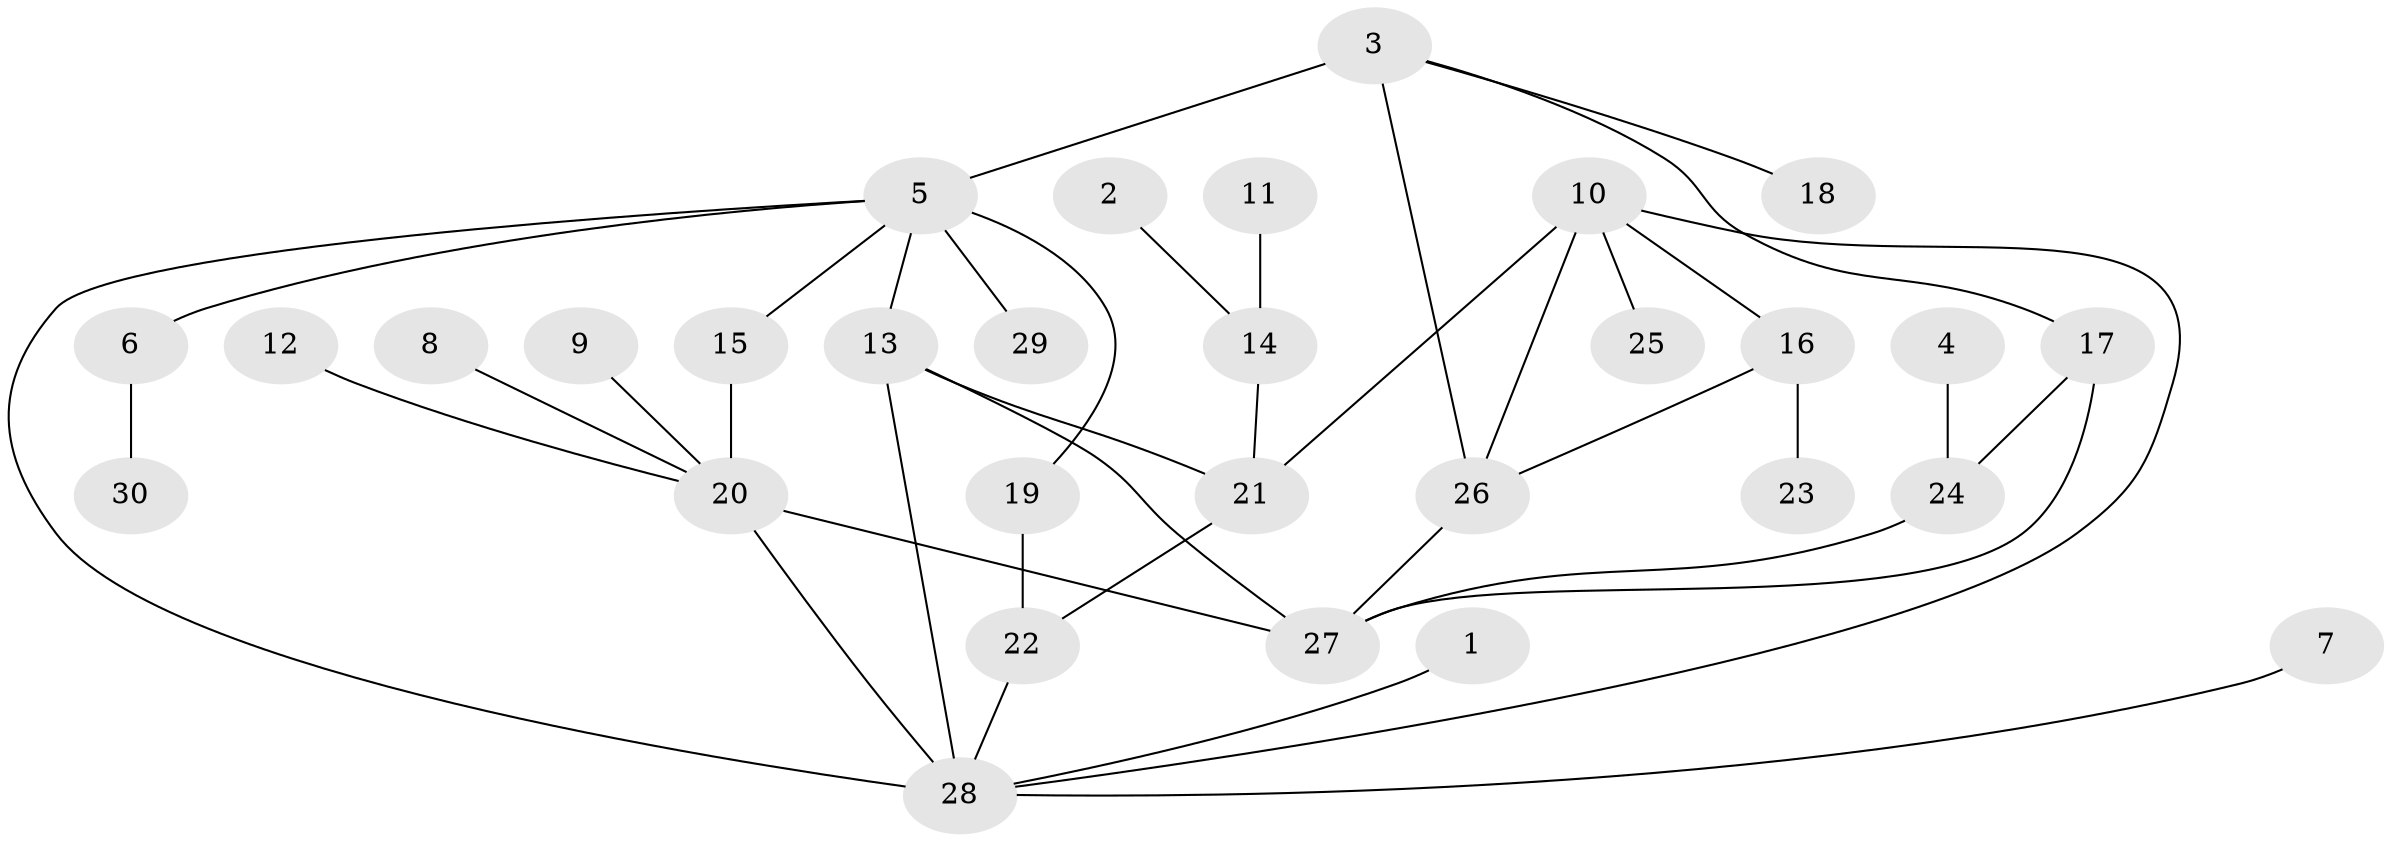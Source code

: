 // original degree distribution, {4: 0.08333333333333333, 9: 0.016666666666666666, 7: 0.05, 3: 0.06666666666666667, 10: 0.016666666666666666, 5: 0.03333333333333333, 6: 0.03333333333333333, 1: 0.5333333333333333, 2: 0.16666666666666666}
// Generated by graph-tools (version 1.1) at 2025/37/03/04/25 23:37:36]
// undirected, 30 vertices, 40 edges
graph export_dot {
  node [color=gray90,style=filled];
  1;
  2;
  3;
  4;
  5;
  6;
  7;
  8;
  9;
  10;
  11;
  12;
  13;
  14;
  15;
  16;
  17;
  18;
  19;
  20;
  21;
  22;
  23;
  24;
  25;
  26;
  27;
  28;
  29;
  30;
  1 -- 28 [weight=1.0];
  2 -- 14 [weight=1.0];
  3 -- 5 [weight=2.0];
  3 -- 17 [weight=1.0];
  3 -- 18 [weight=1.0];
  3 -- 26 [weight=1.0];
  4 -- 24 [weight=1.0];
  5 -- 6 [weight=1.0];
  5 -- 13 [weight=1.0];
  5 -- 15 [weight=1.0];
  5 -- 19 [weight=1.0];
  5 -- 28 [weight=1.0];
  5 -- 29 [weight=1.0];
  6 -- 30 [weight=1.0];
  7 -- 28 [weight=1.0];
  8 -- 20 [weight=1.0];
  9 -- 20 [weight=1.0];
  10 -- 16 [weight=1.0];
  10 -- 21 [weight=1.0];
  10 -- 25 [weight=1.0];
  10 -- 26 [weight=1.0];
  10 -- 28 [weight=1.0];
  11 -- 14 [weight=1.0];
  12 -- 20 [weight=1.0];
  13 -- 21 [weight=2.0];
  13 -- 27 [weight=1.0];
  13 -- 28 [weight=1.0];
  14 -- 21 [weight=1.0];
  15 -- 20 [weight=1.0];
  16 -- 23 [weight=1.0];
  16 -- 26 [weight=1.0];
  17 -- 24 [weight=1.0];
  17 -- 27 [weight=1.0];
  19 -- 22 [weight=1.0];
  20 -- 27 [weight=1.0];
  20 -- 28 [weight=2.0];
  21 -- 22 [weight=1.0];
  22 -- 28 [weight=1.0];
  24 -- 27 [weight=1.0];
  26 -- 27 [weight=1.0];
}
